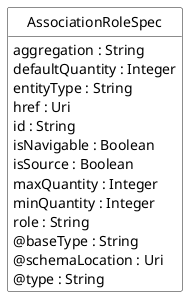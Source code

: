 @startuml
hide circle
hide methods
hide stereotype
show <<Enumeration>> stereotype
skinparam class {
   BackgroundColor<<Enumeration>> #E6F5F7
   BackgroundColor<<Ref>> #FFFFE0
   BackgroundColor<<Pivot>> #FFFFFFF
   BackgroundColor<<SimpleType>> #E2F0DA
   BackgroundColor #FCF2E3
}

class AssociationRoleSpec <<Pivot>> {
    aggregation : String
    defaultQuantity : Integer
    entityType : String
    href : Uri
    id : String
    isNavigable : Boolean
    isSource : Boolean
    maxQuantity : Integer
    minQuantity : Integer
    role : String
    @baseType : String
    @schemaLocation : Uri
    @type : String
}


@enduml
